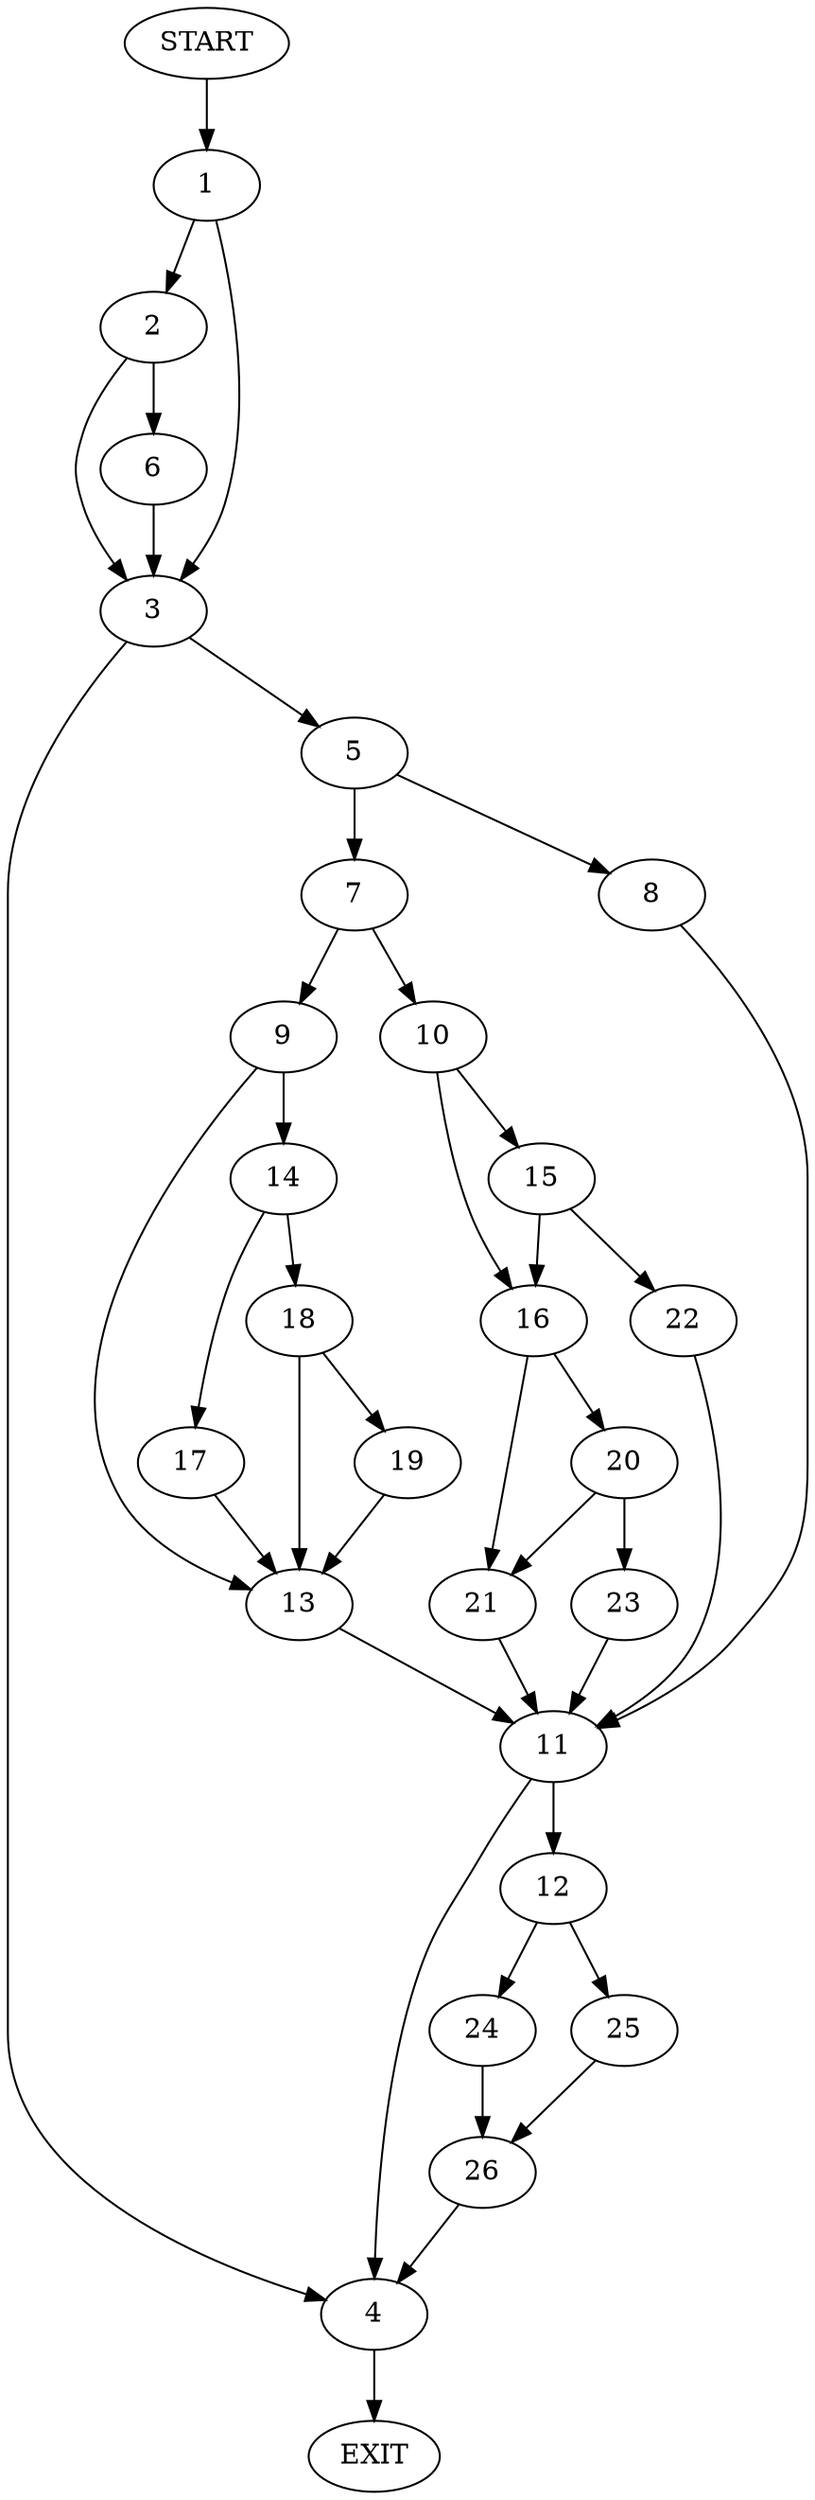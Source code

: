 digraph {
0 [label="START"]
27 [label="EXIT"]
0 -> 1
1 -> 2
1 -> 3
3 -> 4
3 -> 5
2 -> 6
2 -> 3
6 -> 3
4 -> 27
5 -> 7
5 -> 8
7 -> 9
7 -> 10
8 -> 11
11 -> 4
11 -> 12
9 -> 13
9 -> 14
10 -> 15
10 -> 16
14 -> 17
14 -> 18
13 -> 11
18 -> 13
18 -> 19
17 -> 13
19 -> 13
16 -> 20
16 -> 21
15 -> 22
15 -> 16
22 -> 11
20 -> 23
20 -> 21
21 -> 11
23 -> 11
12 -> 24
12 -> 25
25 -> 26
24 -> 26
26 -> 4
}
